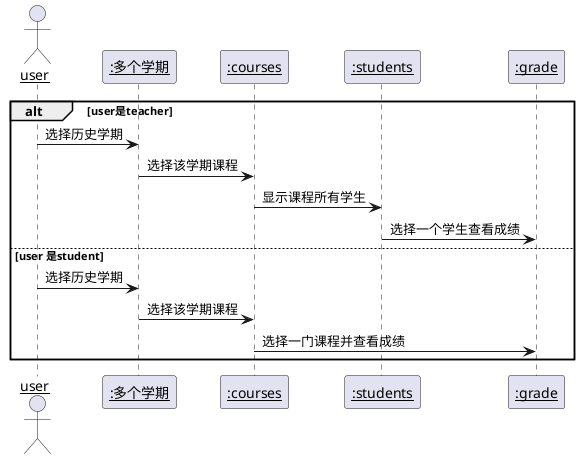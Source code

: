 @startuml
skinparam sequenceParticipant underline
actor user
participant ":多个学期" as semesters
participant ":courses" as courses
participant ":students" as students
participant ":grade" as grade
alt user是teacher
    user->semesters:选择历史学期
    semesters->courses:选择该学期课程
    courses->students:显示课程所有学生
    students->grade:选择一个学生查看成绩
else  user 是student
    user->semesters:选择历史学期
    semesters->courses:选择该学期课程
    courses->grade:选择一门课程并查看成绩
end
@enduml
